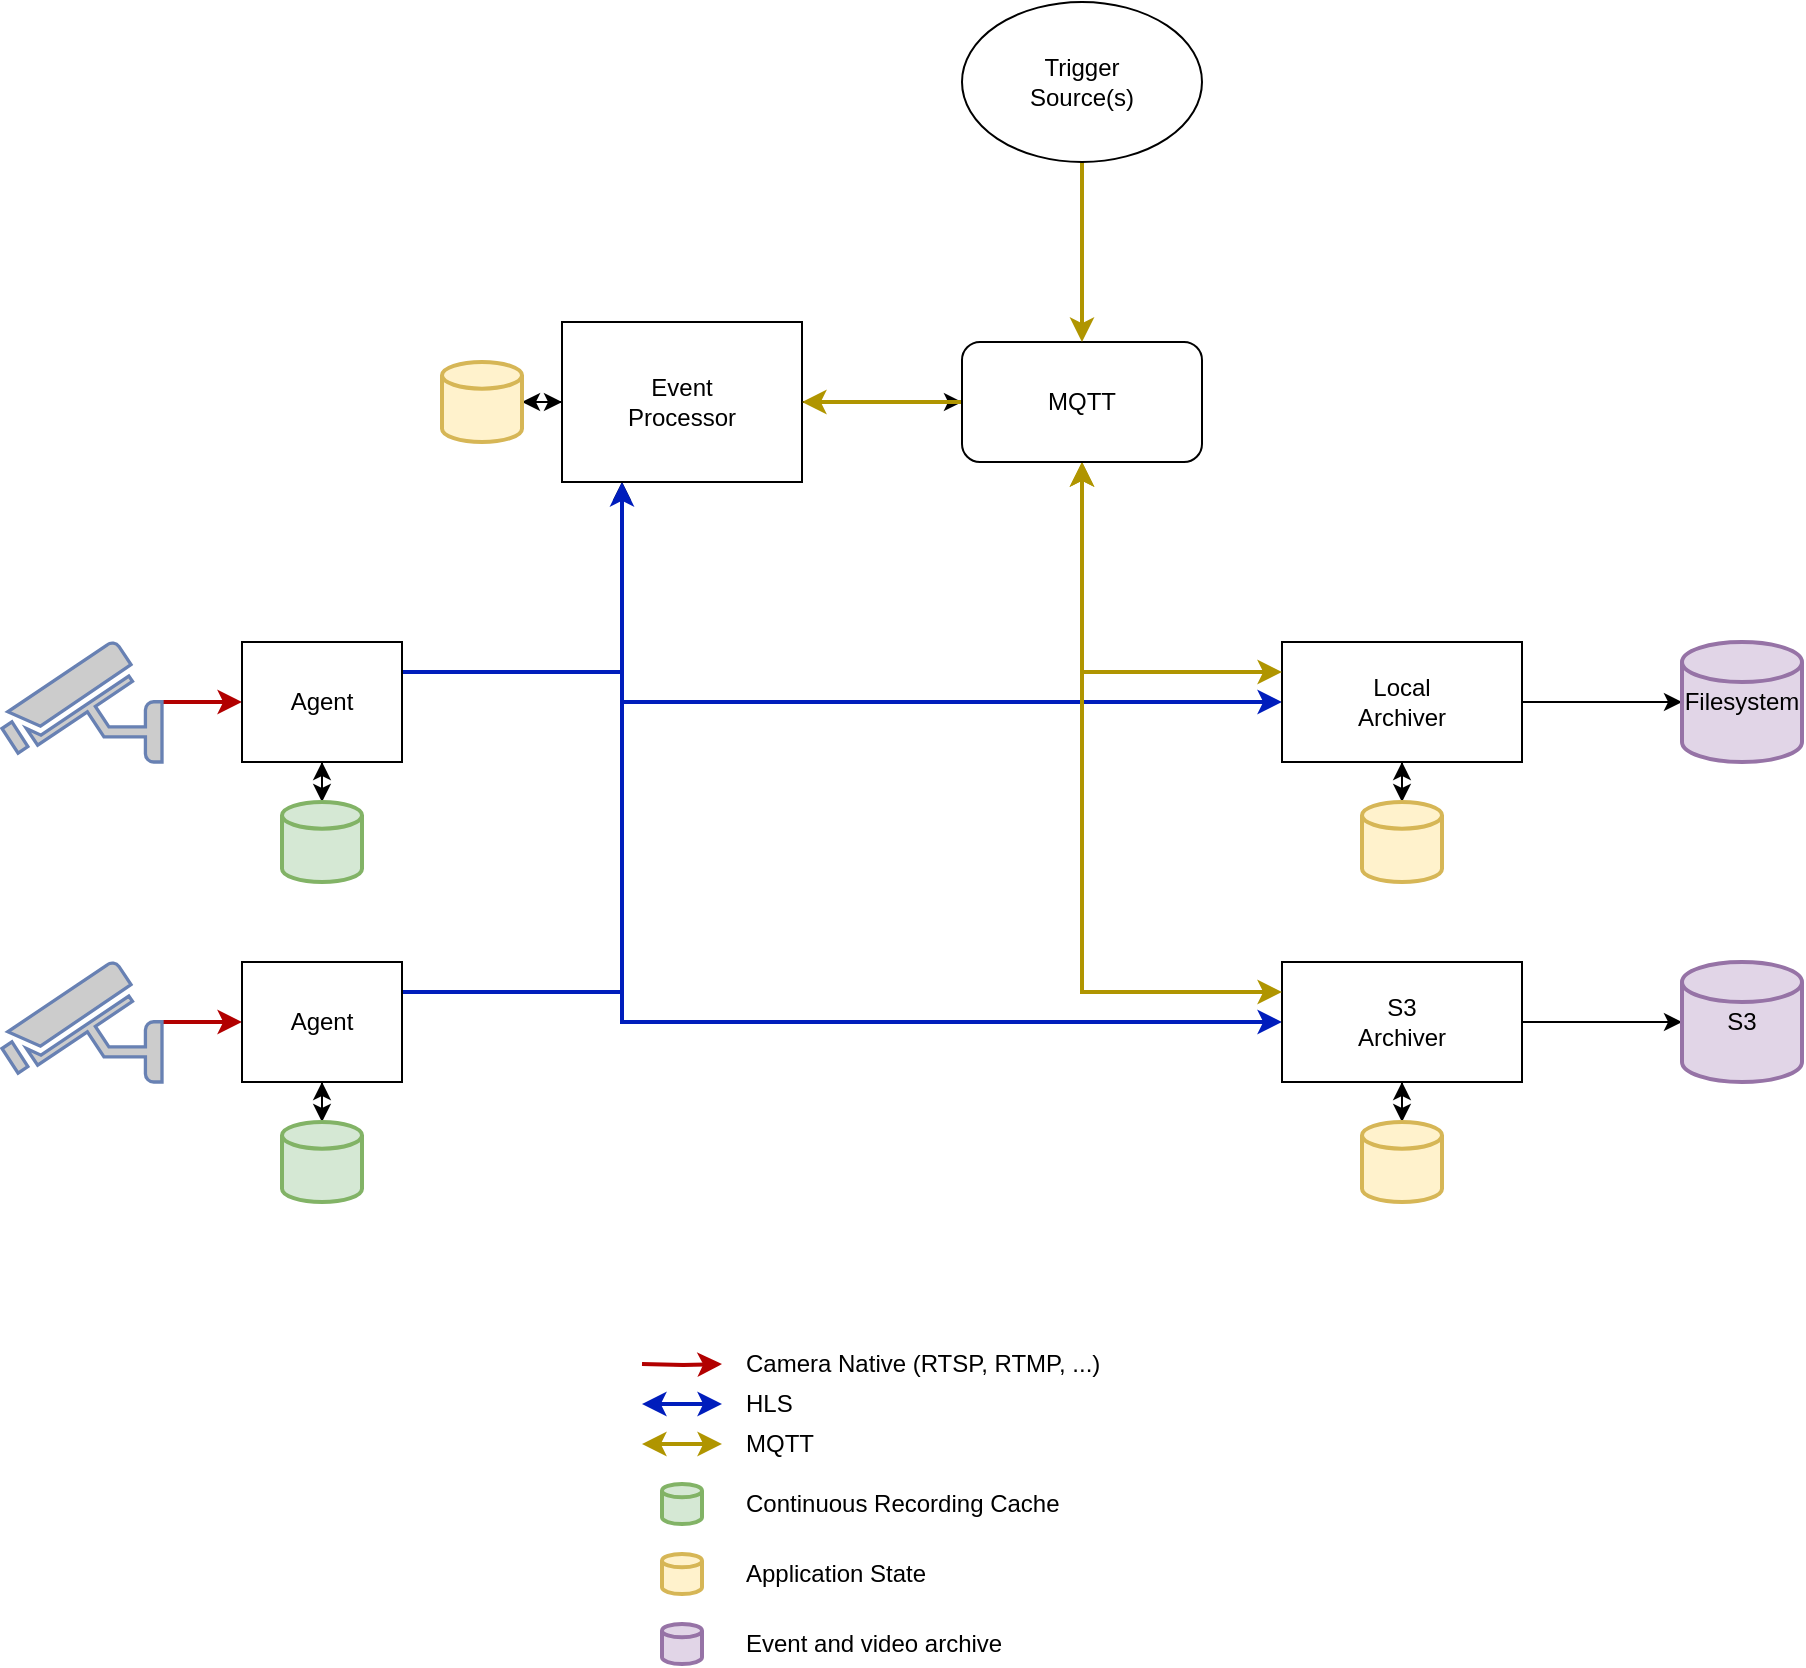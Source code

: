 <mxfile version="22.0.3" type="device">
  <diagram name="Page-1" id="HvQiQgRcVxIAp6GF1xcj">
    <mxGraphModel dx="860" dy="1715" grid="1" gridSize="10" guides="1" tooltips="1" connect="1" arrows="1" fold="1" page="1" pageScale="1" pageWidth="827" pageHeight="1169" math="0" shadow="0">
      <root>
        <mxCell id="0" />
        <mxCell id="1" parent="0" />
        <mxCell id="zCRWXNspsVcrK96DFb0t-10" value="" style="edgeStyle=orthogonalEdgeStyle;rounded=0;orthogonalLoop=1;jettySize=auto;html=1;fillColor=#e51400;strokeColor=#B20000;strokeWidth=2;" edge="1" parent="1" source="zCRWXNspsVcrK96DFb0t-4" target="zCRWXNspsVcrK96DFb0t-6">
          <mxGeometry relative="1" as="geometry" />
        </mxCell>
        <mxCell id="zCRWXNspsVcrK96DFb0t-4" value="" style="fontColor=#0066CC;verticalAlign=top;verticalLabelPosition=bottom;labelPosition=center;align=center;html=1;outlineConnect=0;fillColor=#CCCCCC;strokeColor=#6881B3;gradientColor=none;gradientDirection=north;strokeWidth=2;shape=mxgraph.networks.security_camera;direction=east;flipH=1;" vertex="1" parent="1">
          <mxGeometry x="40" y="200" width="80" height="60" as="geometry" />
        </mxCell>
        <mxCell id="zCRWXNspsVcrK96DFb0t-13" value="" style="edgeStyle=orthogonalEdgeStyle;rounded=0;orthogonalLoop=1;jettySize=auto;html=1;startArrow=classic;startFill=1;" edge="1" parent="1" source="zCRWXNspsVcrK96DFb0t-5" target="zCRWXNspsVcrK96DFb0t-6">
          <mxGeometry relative="1" as="geometry" />
        </mxCell>
        <mxCell id="zCRWXNspsVcrK96DFb0t-5" value="" style="strokeWidth=2;html=1;shape=mxgraph.flowchart.database;whiteSpace=wrap;fillColor=#d5e8d4;strokeColor=#82b366;" vertex="1" parent="1">
          <mxGeometry x="180" y="280" width="40" height="40" as="geometry" />
        </mxCell>
        <mxCell id="zCRWXNspsVcrK96DFb0t-35" style="edgeStyle=orthogonalEdgeStyle;rounded=0;orthogonalLoop=1;jettySize=auto;html=1;exitX=1;exitY=0.25;exitDx=0;exitDy=0;entryX=0.25;entryY=1;entryDx=0;entryDy=0;" edge="1" parent="1" source="zCRWXNspsVcrK96DFb0t-6" target="zCRWXNspsVcrK96DFb0t-14">
          <mxGeometry relative="1" as="geometry" />
        </mxCell>
        <mxCell id="zCRWXNspsVcrK96DFb0t-42" style="edgeStyle=orthogonalEdgeStyle;orthogonalLoop=1;jettySize=auto;html=1;exitX=1;exitY=0.25;exitDx=0;exitDy=0;entryX=0;entryY=0.5;entryDx=0;entryDy=0;fillColor=#0050ef;strokeColor=#001DBC;rounded=0;strokeWidth=2;" edge="1" parent="1" source="zCRWXNspsVcrK96DFb0t-6" target="zCRWXNspsVcrK96DFb0t-15">
          <mxGeometry relative="1" as="geometry">
            <Array as="points">
              <mxPoint x="350" y="215" />
              <mxPoint x="350" y="230" />
            </Array>
          </mxGeometry>
        </mxCell>
        <mxCell id="zCRWXNspsVcrK96DFb0t-6" value="Agent" style="rounded=0;whiteSpace=wrap;html=1;" vertex="1" parent="1">
          <mxGeometry x="160" y="200" width="80" height="60" as="geometry" />
        </mxCell>
        <mxCell id="zCRWXNspsVcrK96DFb0t-11" value="" style="edgeStyle=orthogonalEdgeStyle;rounded=0;orthogonalLoop=1;jettySize=auto;html=1;fillColor=#e51400;strokeColor=#B20000;strokeWidth=2;" edge="1" parent="1" source="zCRWXNspsVcrK96DFb0t-7" target="zCRWXNspsVcrK96DFb0t-9">
          <mxGeometry relative="1" as="geometry" />
        </mxCell>
        <mxCell id="zCRWXNspsVcrK96DFb0t-7" value="" style="fontColor=#0066CC;verticalAlign=top;verticalLabelPosition=bottom;labelPosition=center;align=center;html=1;outlineConnect=0;fillColor=#CCCCCC;strokeColor=#6881B3;gradientColor=none;gradientDirection=north;strokeWidth=2;shape=mxgraph.networks.security_camera;direction=east;flipH=1;" vertex="1" parent="1">
          <mxGeometry x="40" y="360" width="80" height="60" as="geometry" />
        </mxCell>
        <mxCell id="zCRWXNspsVcrK96DFb0t-12" value="" style="edgeStyle=orthogonalEdgeStyle;rounded=0;orthogonalLoop=1;jettySize=auto;html=1;startArrow=classic;startFill=1;" edge="1" parent="1" source="zCRWXNspsVcrK96DFb0t-8" target="zCRWXNspsVcrK96DFb0t-9">
          <mxGeometry relative="1" as="geometry" />
        </mxCell>
        <mxCell id="zCRWXNspsVcrK96DFb0t-8" value="" style="strokeWidth=2;html=1;shape=mxgraph.flowchart.database;whiteSpace=wrap;fillColor=#d5e8d4;strokeColor=#82b366;" vertex="1" parent="1">
          <mxGeometry x="180" y="440" width="40" height="40" as="geometry" />
        </mxCell>
        <mxCell id="zCRWXNspsVcrK96DFb0t-36" style="edgeStyle=orthogonalEdgeStyle;orthogonalLoop=1;jettySize=auto;html=1;exitX=1;exitY=0.25;exitDx=0;exitDy=0;entryX=0.25;entryY=1;entryDx=0;entryDy=0;fillColor=#0050ef;strokeColor=#001DBC;rounded=0;strokeWidth=2;" edge="1" parent="1" source="zCRWXNspsVcrK96DFb0t-9" target="zCRWXNspsVcrK96DFb0t-14">
          <mxGeometry relative="1" as="geometry" />
        </mxCell>
        <mxCell id="zCRWXNspsVcrK96DFb0t-43" style="edgeStyle=orthogonalEdgeStyle;orthogonalLoop=1;jettySize=auto;html=1;exitX=1;exitY=0.25;exitDx=0;exitDy=0;entryX=0;entryY=0.5;entryDx=0;entryDy=0;fillColor=#0050ef;strokeColor=#001DBC;rounded=0;strokeWidth=2;" edge="1" parent="1" source="zCRWXNspsVcrK96DFb0t-9" target="zCRWXNspsVcrK96DFb0t-16">
          <mxGeometry relative="1" as="geometry">
            <Array as="points">
              <mxPoint x="350" y="375" />
              <mxPoint x="350" y="390" />
            </Array>
          </mxGeometry>
        </mxCell>
        <mxCell id="zCRWXNspsVcrK96DFb0t-9" value="Agent" style="rounded=0;whiteSpace=wrap;html=1;" vertex="1" parent="1">
          <mxGeometry x="160" y="360" width="80" height="60" as="geometry" />
        </mxCell>
        <mxCell id="zCRWXNspsVcrK96DFb0t-31" value="" style="edgeStyle=orthogonalEdgeStyle;rounded=0;orthogonalLoop=1;jettySize=auto;html=1;" edge="1" parent="1" source="zCRWXNspsVcrK96DFb0t-14" target="zCRWXNspsVcrK96DFb0t-19">
          <mxGeometry relative="1" as="geometry" />
        </mxCell>
        <mxCell id="zCRWXNspsVcrK96DFb0t-14" value="Event&lt;br&gt;Processor" style="rounded=0;whiteSpace=wrap;html=1;" vertex="1" parent="1">
          <mxGeometry x="320" y="40" width="120" height="80" as="geometry" />
        </mxCell>
        <mxCell id="zCRWXNspsVcrK96DFb0t-25" value="" style="edgeStyle=orthogonalEdgeStyle;rounded=0;orthogonalLoop=1;jettySize=auto;html=1;" edge="1" parent="1" source="zCRWXNspsVcrK96DFb0t-15" target="zCRWXNspsVcrK96DFb0t-20">
          <mxGeometry relative="1" as="geometry" />
        </mxCell>
        <mxCell id="zCRWXNspsVcrK96DFb0t-29" value="" style="edgeStyle=orthogonalEdgeStyle;rounded=0;orthogonalLoop=1;jettySize=auto;html=1;" edge="1" parent="1" source="zCRWXNspsVcrK96DFb0t-15" target="zCRWXNspsVcrK96DFb0t-27">
          <mxGeometry relative="1" as="geometry" />
        </mxCell>
        <mxCell id="zCRWXNspsVcrK96DFb0t-15" value="Local&lt;br&gt;Archiver" style="rounded=0;whiteSpace=wrap;html=1;" vertex="1" parent="1">
          <mxGeometry x="680" y="200" width="120" height="60" as="geometry" />
        </mxCell>
        <mxCell id="zCRWXNspsVcrK96DFb0t-24" value="" style="edgeStyle=orthogonalEdgeStyle;rounded=0;orthogonalLoop=1;jettySize=auto;html=1;" edge="1" parent="1" source="zCRWXNspsVcrK96DFb0t-16" target="zCRWXNspsVcrK96DFb0t-21">
          <mxGeometry relative="1" as="geometry" />
        </mxCell>
        <mxCell id="zCRWXNspsVcrK96DFb0t-30" value="" style="edgeStyle=orthogonalEdgeStyle;rounded=0;orthogonalLoop=1;jettySize=auto;html=1;" edge="1" parent="1" source="zCRWXNspsVcrK96DFb0t-16" target="zCRWXNspsVcrK96DFb0t-28">
          <mxGeometry relative="1" as="geometry" />
        </mxCell>
        <mxCell id="zCRWXNspsVcrK96DFb0t-16" value="S3&lt;br&gt;Archiver" style="rounded=0;whiteSpace=wrap;html=1;" vertex="1" parent="1">
          <mxGeometry x="680" y="360" width="120" height="60" as="geometry" />
        </mxCell>
        <mxCell id="zCRWXNspsVcrK96DFb0t-26" value="" style="edgeStyle=orthogonalEdgeStyle;rounded=0;orthogonalLoop=1;jettySize=auto;html=1;startArrow=classic;startFill=1;" edge="1" parent="1" source="zCRWXNspsVcrK96DFb0t-18" target="zCRWXNspsVcrK96DFb0t-14">
          <mxGeometry relative="1" as="geometry" />
        </mxCell>
        <mxCell id="zCRWXNspsVcrK96DFb0t-18" value="" style="strokeWidth=2;html=1;shape=mxgraph.flowchart.database;whiteSpace=wrap;fillColor=#fff2cc;strokeColor=#d6b656;" vertex="1" parent="1">
          <mxGeometry x="260" y="60" width="40" height="40" as="geometry" />
        </mxCell>
        <mxCell id="zCRWXNspsVcrK96DFb0t-32" value="" style="edgeStyle=orthogonalEdgeStyle;rounded=0;orthogonalLoop=1;jettySize=auto;html=1;fillColor=#e3c800;strokeColor=#B09500;strokeWidth=2;" edge="1" parent="1" source="zCRWXNspsVcrK96DFb0t-19" target="zCRWXNspsVcrK96DFb0t-14">
          <mxGeometry relative="1" as="geometry" />
        </mxCell>
        <mxCell id="zCRWXNspsVcrK96DFb0t-33" style="edgeStyle=orthogonalEdgeStyle;rounded=0;orthogonalLoop=1;jettySize=auto;html=1;exitX=0.5;exitY=1;exitDx=0;exitDy=0;entryX=0;entryY=0.25;entryDx=0;entryDy=0;startArrow=classic;startFill=1;fillColor=#e3c800;strokeColor=#B09500;strokeWidth=2;" edge="1" parent="1" source="zCRWXNspsVcrK96DFb0t-19" target="zCRWXNspsVcrK96DFb0t-15">
          <mxGeometry relative="1" as="geometry" />
        </mxCell>
        <mxCell id="zCRWXNspsVcrK96DFb0t-34" style="edgeStyle=orthogonalEdgeStyle;rounded=0;orthogonalLoop=1;jettySize=auto;html=1;exitX=0.5;exitY=1;exitDx=0;exitDy=0;entryX=0;entryY=0.25;entryDx=0;entryDy=0;startArrow=classic;startFill=1;fillColor=#e3c800;strokeColor=#B09500;strokeWidth=2;" edge="1" parent="1" source="zCRWXNspsVcrK96DFb0t-19" target="zCRWXNspsVcrK96DFb0t-16">
          <mxGeometry relative="1" as="geometry" />
        </mxCell>
        <mxCell id="zCRWXNspsVcrK96DFb0t-19" value="MQTT" style="rounded=1;whiteSpace=wrap;html=1;" vertex="1" parent="1">
          <mxGeometry x="520" y="50" width="120" height="60" as="geometry" />
        </mxCell>
        <mxCell id="zCRWXNspsVcrK96DFb0t-22" value="" style="edgeStyle=orthogonalEdgeStyle;rounded=0;orthogonalLoop=1;jettySize=auto;html=1;" edge="1" parent="1" source="zCRWXNspsVcrK96DFb0t-20" target="zCRWXNspsVcrK96DFb0t-15">
          <mxGeometry relative="1" as="geometry" />
        </mxCell>
        <mxCell id="zCRWXNspsVcrK96DFb0t-20" value="" style="strokeWidth=2;html=1;shape=mxgraph.flowchart.database;whiteSpace=wrap;fillColor=#fff2cc;strokeColor=#d6b656;" vertex="1" parent="1">
          <mxGeometry x="720" y="280" width="40" height="40" as="geometry" />
        </mxCell>
        <mxCell id="zCRWXNspsVcrK96DFb0t-23" value="" style="edgeStyle=orthogonalEdgeStyle;rounded=0;orthogonalLoop=1;jettySize=auto;html=1;" edge="1" parent="1" source="zCRWXNspsVcrK96DFb0t-21" target="zCRWXNspsVcrK96DFb0t-16">
          <mxGeometry relative="1" as="geometry" />
        </mxCell>
        <mxCell id="zCRWXNspsVcrK96DFb0t-21" value="" style="strokeWidth=2;html=1;shape=mxgraph.flowchart.database;whiteSpace=wrap;fillColor=#fff2cc;strokeColor=#d6b656;" vertex="1" parent="1">
          <mxGeometry x="720" y="440" width="40" height="40" as="geometry" />
        </mxCell>
        <mxCell id="zCRWXNspsVcrK96DFb0t-27" value="Filesystem" style="strokeWidth=2;html=1;shape=mxgraph.flowchart.database;whiteSpace=wrap;fillColor=#e1d5e7;strokeColor=#9673a6;" vertex="1" parent="1">
          <mxGeometry x="880" y="200" width="60" height="60" as="geometry" />
        </mxCell>
        <mxCell id="zCRWXNspsVcrK96DFb0t-28" value="S3" style="strokeWidth=2;html=1;shape=mxgraph.flowchart.database;whiteSpace=wrap;fillColor=#e1d5e7;strokeColor=#9673a6;" vertex="1" parent="1">
          <mxGeometry x="880" y="360" width="60" height="60" as="geometry" />
        </mxCell>
        <mxCell id="zCRWXNspsVcrK96DFb0t-45" value="" style="edgeStyle=orthogonalEdgeStyle;rounded=0;orthogonalLoop=1;jettySize=auto;html=1;fillColor=#e3c800;strokeColor=#B09500;strokeWidth=2;" edge="1" parent="1" source="zCRWXNspsVcrK96DFb0t-44" target="zCRWXNspsVcrK96DFb0t-19">
          <mxGeometry relative="1" as="geometry" />
        </mxCell>
        <mxCell id="zCRWXNspsVcrK96DFb0t-44" value="Trigger&lt;br&gt;Source(s)" style="ellipse;whiteSpace=wrap;html=1;" vertex="1" parent="1">
          <mxGeometry x="520" y="-120" width="120" height="80" as="geometry" />
        </mxCell>
        <mxCell id="zCRWXNspsVcrK96DFb0t-46" value="" style="endArrow=classic;startArrow=classic;html=1;rounded=0;fillColor=#0050ef;strokeColor=#001DBC;strokeWidth=2;" edge="1" parent="1">
          <mxGeometry width="50" height="50" relative="1" as="geometry">
            <mxPoint x="360" y="581" as="sourcePoint" />
            <mxPoint x="400" y="581" as="targetPoint" />
          </mxGeometry>
        </mxCell>
        <mxCell id="zCRWXNspsVcrK96DFb0t-47" value="" style="edgeStyle=orthogonalEdgeStyle;rounded=0;orthogonalLoop=1;jettySize=auto;html=1;fillColor=#e51400;strokeColor=#B20000;strokeWidth=2;" edge="1" parent="1">
          <mxGeometry relative="1" as="geometry">
            <mxPoint x="360" y="561" as="sourcePoint" />
            <mxPoint x="400" y="561" as="targetPoint" />
          </mxGeometry>
        </mxCell>
        <mxCell id="zCRWXNspsVcrK96DFb0t-48" value="" style="strokeWidth=2;html=1;shape=mxgraph.flowchart.database;whiteSpace=wrap;fillColor=#d5e8d4;strokeColor=#82b366;" vertex="1" parent="1">
          <mxGeometry x="370" y="621" width="20" height="20" as="geometry" />
        </mxCell>
        <mxCell id="zCRWXNspsVcrK96DFb0t-49" value="" style="strokeWidth=2;html=1;shape=mxgraph.flowchart.database;whiteSpace=wrap;fillColor=#fff2cc;strokeColor=#d6b656;" vertex="1" parent="1">
          <mxGeometry x="370" y="656" width="20" height="20" as="geometry" />
        </mxCell>
        <mxCell id="zCRWXNspsVcrK96DFb0t-51" value="" style="strokeWidth=2;html=1;shape=mxgraph.flowchart.database;whiteSpace=wrap;fillColor=#e1d5e7;strokeColor=#9673a6;" vertex="1" parent="1">
          <mxGeometry x="370" y="691" width="20" height="20" as="geometry" />
        </mxCell>
        <mxCell id="zCRWXNspsVcrK96DFb0t-52" value="" style="endArrow=classic;startArrow=classic;html=1;rounded=0;fillColor=#e3c800;strokeColor=#B09500;strokeWidth=2;" edge="1" parent="1">
          <mxGeometry width="50" height="50" relative="1" as="geometry">
            <mxPoint x="360" y="601" as="sourcePoint" />
            <mxPoint x="400" y="601" as="targetPoint" />
          </mxGeometry>
        </mxCell>
        <mxCell id="zCRWXNspsVcrK96DFb0t-53" value="Camera Native (RTSP, RTMP, ...)" style="text;html=1;strokeColor=none;fillColor=none;align=left;verticalAlign=middle;whiteSpace=wrap;rounded=0;" vertex="1" parent="1">
          <mxGeometry x="410" y="551" width="230" height="20" as="geometry" />
        </mxCell>
        <mxCell id="zCRWXNspsVcrK96DFb0t-54" value="HLS" style="text;html=1;strokeColor=none;fillColor=none;align=left;verticalAlign=middle;whiteSpace=wrap;rounded=0;" vertex="1" parent="1">
          <mxGeometry x="410" y="571" width="230" height="20" as="geometry" />
        </mxCell>
        <mxCell id="zCRWXNspsVcrK96DFb0t-55" value="MQTT" style="text;html=1;strokeColor=none;fillColor=none;align=left;verticalAlign=middle;whiteSpace=wrap;rounded=0;" vertex="1" parent="1">
          <mxGeometry x="410" y="591" width="230" height="20" as="geometry" />
        </mxCell>
        <mxCell id="zCRWXNspsVcrK96DFb0t-56" value="Continuous Recording Cache" style="text;html=1;strokeColor=none;fillColor=none;align=left;verticalAlign=middle;whiteSpace=wrap;rounded=0;" vertex="1" parent="1">
          <mxGeometry x="410" y="621" width="230" height="20" as="geometry" />
        </mxCell>
        <mxCell id="zCRWXNspsVcrK96DFb0t-57" value="Application State" style="text;html=1;strokeColor=none;fillColor=none;align=left;verticalAlign=middle;whiteSpace=wrap;rounded=0;" vertex="1" parent="1">
          <mxGeometry x="410" y="656" width="230" height="20" as="geometry" />
        </mxCell>
        <mxCell id="zCRWXNspsVcrK96DFb0t-58" value="Event and video archive" style="text;html=1;strokeColor=none;fillColor=none;align=left;verticalAlign=middle;whiteSpace=wrap;rounded=0;" vertex="1" parent="1">
          <mxGeometry x="410" y="691" width="230" height="20" as="geometry" />
        </mxCell>
      </root>
    </mxGraphModel>
  </diagram>
</mxfile>
